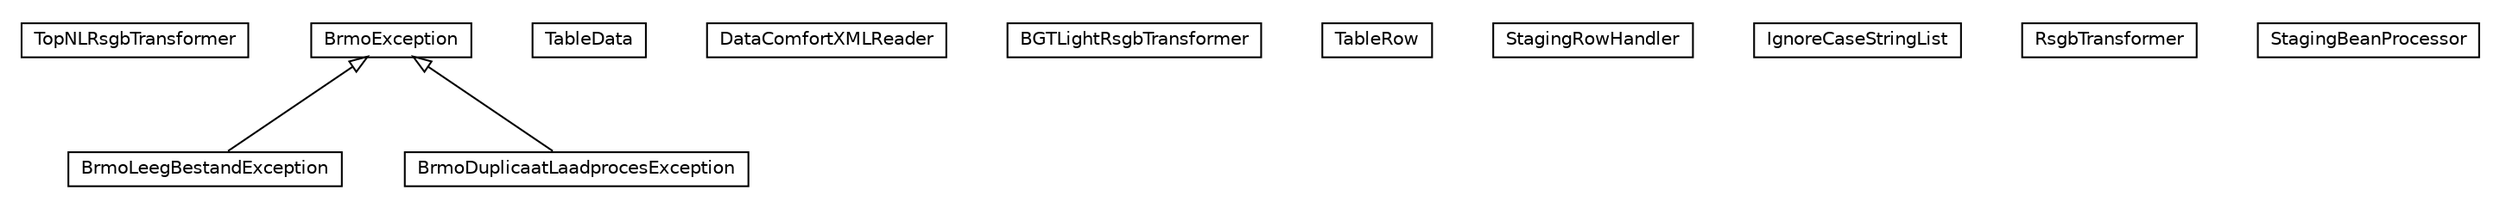 #!/usr/local/bin/dot
#
# Class diagram 
# Generated by UMLGraph version R5_6-24-gf6e263 (http://www.umlgraph.org/)
#

digraph G {
	edge [fontname="Helvetica",fontsize=10,labelfontname="Helvetica",labelfontsize=10];
	node [fontname="Helvetica",fontsize=10,shape=plaintext];
	nodesep=0.25;
	ranksep=0.5;
	// nl.b3p.brmo.loader.util.TopNLRsgbTransformer
	c136 [label=<<table title="nl.b3p.brmo.loader.util.TopNLRsgbTransformer" border="0" cellborder="1" cellspacing="0" cellpadding="2" port="p" href="./TopNLRsgbTransformer.html">
		<tr><td><table border="0" cellspacing="0" cellpadding="1">
<tr><td align="center" balign="center"> TopNLRsgbTransformer </td></tr>
		</table></td></tr>
		</table>>, URL="./TopNLRsgbTransformer.html", fontname="Helvetica", fontcolor="black", fontsize=10.0];
	// nl.b3p.brmo.loader.util.BrmoLeegBestandException
	c137 [label=<<table title="nl.b3p.brmo.loader.util.BrmoLeegBestandException" border="0" cellborder="1" cellspacing="0" cellpadding="2" port="p" href="./BrmoLeegBestandException.html">
		<tr><td><table border="0" cellspacing="0" cellpadding="1">
<tr><td align="center" balign="center"> BrmoLeegBestandException </td></tr>
		</table></td></tr>
		</table>>, URL="./BrmoLeegBestandException.html", fontname="Helvetica", fontcolor="black", fontsize=10.0];
	// nl.b3p.brmo.loader.util.TableData
	c138 [label=<<table title="nl.b3p.brmo.loader.util.TableData" border="0" cellborder="1" cellspacing="0" cellpadding="2" port="p" href="./TableData.html">
		<tr><td><table border="0" cellspacing="0" cellpadding="1">
<tr><td align="center" balign="center"> TableData </td></tr>
		</table></td></tr>
		</table>>, URL="./TableData.html", fontname="Helvetica", fontcolor="black", fontsize=10.0];
	// nl.b3p.brmo.loader.util.DataComfortXMLReader
	c139 [label=<<table title="nl.b3p.brmo.loader.util.DataComfortXMLReader" border="0" cellborder="1" cellspacing="0" cellpadding="2" port="p" href="./DataComfortXMLReader.html">
		<tr><td><table border="0" cellspacing="0" cellpadding="1">
<tr><td align="center" balign="center"> DataComfortXMLReader </td></tr>
		</table></td></tr>
		</table>>, URL="./DataComfortXMLReader.html", fontname="Helvetica", fontcolor="black", fontsize=10.0];
	// nl.b3p.brmo.loader.util.BGTLightRsgbTransformer
	c140 [label=<<table title="nl.b3p.brmo.loader.util.BGTLightRsgbTransformer" border="0" cellborder="1" cellspacing="0" cellpadding="2" port="p" href="./BGTLightRsgbTransformer.html">
		<tr><td><table border="0" cellspacing="0" cellpadding="1">
<tr><td align="center" balign="center"> BGTLightRsgbTransformer </td></tr>
		</table></td></tr>
		</table>>, URL="./BGTLightRsgbTransformer.html", fontname="Helvetica", fontcolor="black", fontsize=10.0];
	// nl.b3p.brmo.loader.util.TableRow
	c141 [label=<<table title="nl.b3p.brmo.loader.util.TableRow" border="0" cellborder="1" cellspacing="0" cellpadding="2" port="p" href="./TableRow.html">
		<tr><td><table border="0" cellspacing="0" cellpadding="1">
<tr><td align="center" balign="center"> TableRow </td></tr>
		</table></td></tr>
		</table>>, URL="./TableRow.html", fontname="Helvetica", fontcolor="black", fontsize=10.0];
	// nl.b3p.brmo.loader.util.StagingRowHandler
	c142 [label=<<table title="nl.b3p.brmo.loader.util.StagingRowHandler" border="0" cellborder="1" cellspacing="0" cellpadding="2" port="p" href="./StagingRowHandler.html">
		<tr><td><table border="0" cellspacing="0" cellpadding="1">
<tr><td align="center" balign="center"> StagingRowHandler </td></tr>
		</table></td></tr>
		</table>>, URL="./StagingRowHandler.html", fontname="Helvetica", fontcolor="black", fontsize=10.0];
	// nl.b3p.brmo.loader.util.StagingRowHandler.IgnoreCaseStringList
	c143 [label=<<table title="nl.b3p.brmo.loader.util.StagingRowHandler.IgnoreCaseStringList" border="0" cellborder="1" cellspacing="0" cellpadding="2" port="p" href="./StagingRowHandler.IgnoreCaseStringList.html">
		<tr><td><table border="0" cellspacing="0" cellpadding="1">
<tr><td align="center" balign="center"> IgnoreCaseStringList </td></tr>
		</table></td></tr>
		</table>>, URL="./StagingRowHandler.IgnoreCaseStringList.html", fontname="Helvetica", fontcolor="black", fontsize=10.0];
	// nl.b3p.brmo.loader.util.RsgbTransformer
	c144 [label=<<table title="nl.b3p.brmo.loader.util.RsgbTransformer" border="0" cellborder="1" cellspacing="0" cellpadding="2" port="p" href="./RsgbTransformer.html">
		<tr><td><table border="0" cellspacing="0" cellpadding="1">
<tr><td align="center" balign="center"> RsgbTransformer </td></tr>
		</table></td></tr>
		</table>>, URL="./RsgbTransformer.html", fontname="Helvetica", fontcolor="black", fontsize=10.0];
	// nl.b3p.brmo.loader.util.BrmoDuplicaatLaadprocesException
	c145 [label=<<table title="nl.b3p.brmo.loader.util.BrmoDuplicaatLaadprocesException" border="0" cellborder="1" cellspacing="0" cellpadding="2" port="p" href="./BrmoDuplicaatLaadprocesException.html">
		<tr><td><table border="0" cellspacing="0" cellpadding="1">
<tr><td align="center" balign="center"> BrmoDuplicaatLaadprocesException </td></tr>
		</table></td></tr>
		</table>>, URL="./BrmoDuplicaatLaadprocesException.html", fontname="Helvetica", fontcolor="black", fontsize=10.0];
	// nl.b3p.brmo.loader.util.BrmoException
	c146 [label=<<table title="nl.b3p.brmo.loader.util.BrmoException" border="0" cellborder="1" cellspacing="0" cellpadding="2" port="p" href="./BrmoException.html">
		<tr><td><table border="0" cellspacing="0" cellpadding="1">
<tr><td align="center" balign="center"> BrmoException </td></tr>
		</table></td></tr>
		</table>>, URL="./BrmoException.html", fontname="Helvetica", fontcolor="black", fontsize=10.0];
	// nl.b3p.brmo.loader.util.StagingBeanProcessor
	c147 [label=<<table title="nl.b3p.brmo.loader.util.StagingBeanProcessor" border="0" cellborder="1" cellspacing="0" cellpadding="2" port="p" href="./StagingBeanProcessor.html">
		<tr><td><table border="0" cellspacing="0" cellpadding="1">
<tr><td align="center" balign="center"> StagingBeanProcessor </td></tr>
		</table></td></tr>
		</table>>, URL="./StagingBeanProcessor.html", fontname="Helvetica", fontcolor="black", fontsize=10.0];
	//nl.b3p.brmo.loader.util.BrmoLeegBestandException extends nl.b3p.brmo.loader.util.BrmoException
	c146:p -> c137:p [dir=back,arrowtail=empty];
	//nl.b3p.brmo.loader.util.BrmoDuplicaatLaadprocesException extends nl.b3p.brmo.loader.util.BrmoException
	c146:p -> c145:p [dir=back,arrowtail=empty];
}

